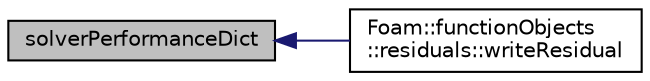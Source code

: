 digraph "solverPerformanceDict"
{
  bgcolor="transparent";
  edge [fontname="Helvetica",fontsize="10",labelfontname="Helvetica",labelfontsize="10"];
  node [fontname="Helvetica",fontsize="10",shape=record];
  rankdir="LR";
  Node55 [label="solverPerformanceDict",height=0.2,width=0.4,color="black", fillcolor="grey75", style="filled", fontcolor="black"];
  Node55 -> Node56 [dir="back",color="midnightblue",fontsize="10",style="solid",fontname="Helvetica"];
  Node56 [label="Foam::functionObjects\l::residuals::writeResidual",height=0.2,width=0.4,color="black",URL="$a24397.html#a595e87c39c4137068975c9474942dd4f",tooltip="Calculate the field min/max. "];
}
